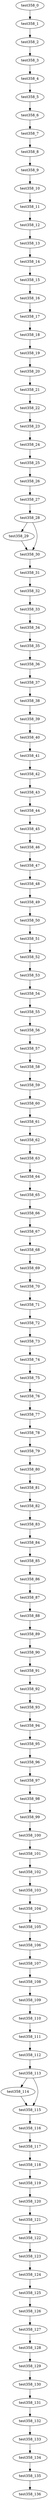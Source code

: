 digraph G {
test358_0->test358_1;
test358_1->test358_2;
test358_2->test358_3;
test358_3->test358_4;
test358_4->test358_5;
test358_5->test358_6;
test358_6->test358_7;
test358_7->test358_8;
test358_8->test358_9;
test358_9->test358_10;
test358_10->test358_11;
test358_11->test358_12;
test358_12->test358_13;
test358_13->test358_14;
test358_14->test358_15;
test358_15->test358_16;
test358_16->test358_17;
test358_17->test358_18;
test358_18->test358_19;
test358_19->test358_20;
test358_20->test358_21;
test358_21->test358_22;
test358_22->test358_23;
test358_23->test358_24;
test358_24->test358_25;
test358_25->test358_26;
test358_26->test358_27;
test358_27->test358_28;
test358_28->test358_29;
test358_28->test358_30;
test358_29->test358_30;
test358_30->test358_31;
test358_31->test358_32;
test358_32->test358_33;
test358_33->test358_34;
test358_34->test358_35;
test358_35->test358_36;
test358_36->test358_37;
test358_37->test358_38;
test358_38->test358_39;
test358_39->test358_40;
test358_40->test358_41;
test358_41->test358_42;
test358_42->test358_43;
test358_43->test358_44;
test358_44->test358_45;
test358_45->test358_46;
test358_46->test358_47;
test358_47->test358_48;
test358_48->test358_49;
test358_49->test358_50;
test358_50->test358_51;
test358_51->test358_52;
test358_52->test358_53;
test358_53->test358_54;
test358_54->test358_55;
test358_55->test358_56;
test358_56->test358_57;
test358_57->test358_58;
test358_58->test358_59;
test358_59->test358_60;
test358_60->test358_61;
test358_61->test358_62;
test358_62->test358_63;
test358_63->test358_64;
test358_64->test358_65;
test358_65->test358_66;
test358_66->test358_67;
test358_67->test358_68;
test358_68->test358_69;
test358_69->test358_70;
test358_70->test358_71;
test358_71->test358_72;
test358_72->test358_73;
test358_73->test358_74;
test358_74->test358_75;
test358_75->test358_76;
test358_76->test358_77;
test358_77->test358_78;
test358_78->test358_79;
test358_79->test358_80;
test358_80->test358_81;
test358_81->test358_82;
test358_82->test358_83;
test358_83->test358_84;
test358_84->test358_85;
test358_85->test358_86;
test358_86->test358_87;
test358_87->test358_88;
test358_88->test358_89;
test358_89->test358_90;
test358_90->test358_91;
test358_91->test358_92;
test358_92->test358_93;
test358_93->test358_94;
test358_94->test358_95;
test358_95->test358_96;
test358_96->test358_97;
test358_97->test358_98;
test358_98->test358_99;
test358_99->test358_100;
test358_100->test358_101;
test358_101->test358_102;
test358_102->test358_103;
test358_103->test358_104;
test358_104->test358_105;
test358_105->test358_106;
test358_106->test358_107;
test358_107->test358_108;
test358_108->test358_109;
test358_109->test358_110;
test358_110->test358_111;
test358_111->test358_112;
test358_112->test358_113;
test358_113->test358_114;
test358_113->test358_115;
test358_114->test358_115;
test358_115->test358_116;
test358_116->test358_117;
test358_117->test358_118;
test358_118->test358_119;
test358_119->test358_120;
test358_120->test358_121;
test358_121->test358_122;
test358_122->test358_123;
test358_123->test358_124;
test358_124->test358_125;
test358_125->test358_126;
test358_126->test358_127;
test358_127->test358_128;
test358_128->test358_129;
test358_129->test358_130;
test358_130->test358_131;
test358_131->test358_132;
test358_132->test358_133;
test358_133->test358_134;
test358_134->test358_135;
test358_135->test358_136;

}
